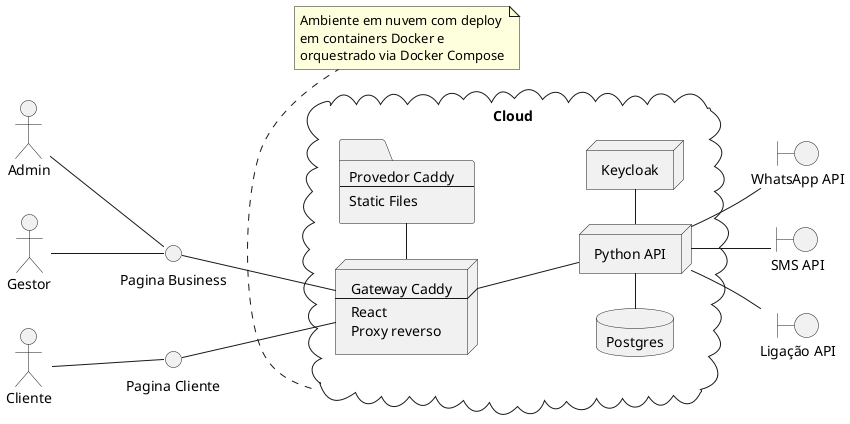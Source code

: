 @startuml
left to right direction

actor Admin
actor Gestor
interface "Pagina Business"

actor Cliente
interface "Pagina Cliente"

boundary "WhatsApp API"
boundary "SMS API"
boundary "Ligação API"

cloud Cloud {
  node "Python API"
  node Keycloak
  node Gateway [
    Gateway Caddy
    ----
    React
    Proxy reverso
  ]

  folder StaticFiles [
    Provedor Caddy
    ----
    Static Files
  ]

  database Postgres
}

note bottom of Cloud
  Ambiente em nuvem com deploy
  em containers Docker e
  orquestrado via Docker Compose
end note

Gestor -- "Pagina Business"
Admin -- "Pagina Business"
"Pagina Business" -- Gateway

Cliente -- "Pagina Cliente"
"Pagina Cliente" -- Gateway

Gateway -- "Python API"
Gateway -right- StaticFiles
"Python API" -left- Postgres
"Python API" -right- Keycloak
"Python API" -- "WhatsApp API"
"Python API" -- "SMS API"
"Python API" -- "Ligação API"
@enduml
